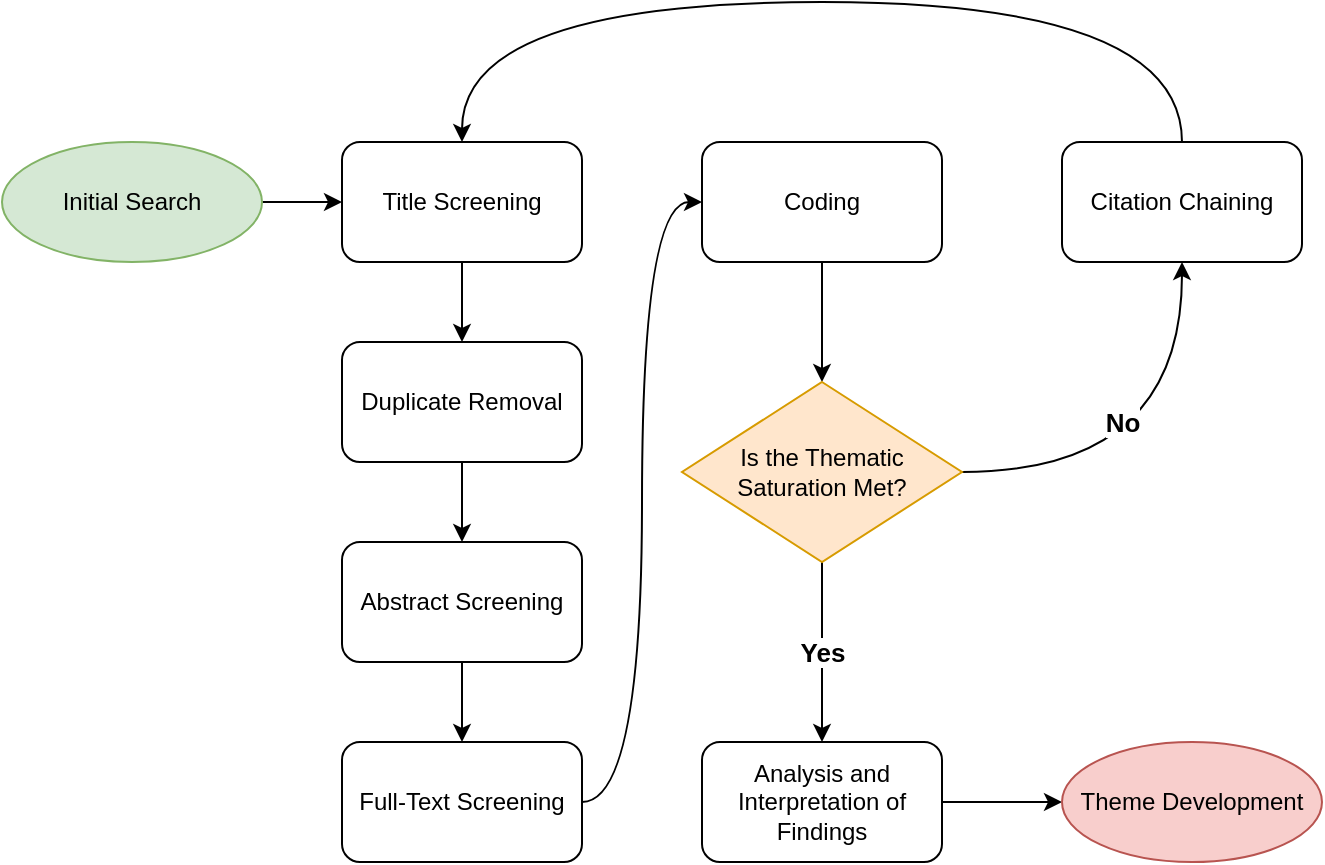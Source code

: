 <mxfile version="27.0.5">
  <diagram name="Page-1" id="muHeA2wIN7Br0-n2upKL">
    <mxGraphModel dx="1352" dy="1868" grid="1" gridSize="10" guides="1" tooltips="1" connect="1" arrows="1" fold="1" page="1" pageScale="1" pageWidth="850" pageHeight="1100" math="0" shadow="0">
      <root>
        <mxCell id="0" />
        <mxCell id="1" parent="0" />
        <mxCell id="XhsEv_M7SDo-VLpMQ4_O-64" style="edgeStyle=orthogonalEdgeStyle;rounded=0;orthogonalLoop=1;jettySize=auto;html=1;exitX=1;exitY=0.5;exitDx=0;exitDy=0;entryX=0;entryY=0.5;entryDx=0;entryDy=0;" edge="1" parent="1" source="XhsEv_M7SDo-VLpMQ4_O-75" target="XhsEv_M7SDo-VLpMQ4_O-55">
          <mxGeometry relative="1" as="geometry">
            <mxPoint x="160" y="-940" as="sourcePoint" />
          </mxGeometry>
        </mxCell>
        <mxCell id="XhsEv_M7SDo-VLpMQ4_O-65" style="edgeStyle=orthogonalEdgeStyle;rounded=0;orthogonalLoop=1;jettySize=auto;html=1;exitX=0.5;exitY=1;exitDx=0;exitDy=0;entryX=0.5;entryY=0;entryDx=0;entryDy=0;" edge="1" parent="1" source="XhsEv_M7SDo-VLpMQ4_O-55" target="XhsEv_M7SDo-VLpMQ4_O-56">
          <mxGeometry relative="1" as="geometry" />
        </mxCell>
        <mxCell id="XhsEv_M7SDo-VLpMQ4_O-55" value="Title Screening" style="rounded=1;whiteSpace=wrap;html=1;" vertex="1" parent="1">
          <mxGeometry x="200" y="-970" width="120" height="60" as="geometry" />
        </mxCell>
        <mxCell id="XhsEv_M7SDo-VLpMQ4_O-66" style="edgeStyle=orthogonalEdgeStyle;rounded=0;orthogonalLoop=1;jettySize=auto;html=1;exitX=0.5;exitY=1;exitDx=0;exitDy=0;entryX=0.5;entryY=0;entryDx=0;entryDy=0;" edge="1" parent="1" source="XhsEv_M7SDo-VLpMQ4_O-56" target="XhsEv_M7SDo-VLpMQ4_O-57">
          <mxGeometry relative="1" as="geometry" />
        </mxCell>
        <mxCell id="XhsEv_M7SDo-VLpMQ4_O-56" value="Duplicate Removal" style="rounded=1;whiteSpace=wrap;html=1;" vertex="1" parent="1">
          <mxGeometry x="200" y="-870" width="120" height="60" as="geometry" />
        </mxCell>
        <mxCell id="XhsEv_M7SDo-VLpMQ4_O-67" style="edgeStyle=orthogonalEdgeStyle;rounded=0;orthogonalLoop=1;jettySize=auto;html=1;exitX=0.5;exitY=1;exitDx=0;exitDy=0;entryX=0.5;entryY=0;entryDx=0;entryDy=0;" edge="1" parent="1" source="XhsEv_M7SDo-VLpMQ4_O-57" target="XhsEv_M7SDo-VLpMQ4_O-58">
          <mxGeometry relative="1" as="geometry" />
        </mxCell>
        <mxCell id="XhsEv_M7SDo-VLpMQ4_O-57" value="Abstract Screening" style="rounded=1;whiteSpace=wrap;html=1;" vertex="1" parent="1">
          <mxGeometry x="200" y="-770" width="120" height="60" as="geometry" />
        </mxCell>
        <mxCell id="XhsEv_M7SDo-VLpMQ4_O-72" style="edgeStyle=orthogonalEdgeStyle;rounded=0;orthogonalLoop=1;jettySize=auto;html=1;exitX=1;exitY=0.5;exitDx=0;exitDy=0;entryX=0;entryY=0.5;entryDx=0;entryDy=0;curved=1;" edge="1" parent="1" source="XhsEv_M7SDo-VLpMQ4_O-58" target="XhsEv_M7SDo-VLpMQ4_O-59">
          <mxGeometry relative="1" as="geometry" />
        </mxCell>
        <mxCell id="XhsEv_M7SDo-VLpMQ4_O-58" value="Full-Text Screening" style="rounded=1;whiteSpace=wrap;html=1;" vertex="1" parent="1">
          <mxGeometry x="200" y="-670" width="120" height="60" as="geometry" />
        </mxCell>
        <mxCell id="XhsEv_M7SDo-VLpMQ4_O-69" style="edgeStyle=orthogonalEdgeStyle;rounded=0;orthogonalLoop=1;jettySize=auto;html=1;exitX=0.5;exitY=1;exitDx=0;exitDy=0;entryX=0.5;entryY=0;entryDx=0;entryDy=0;" edge="1" parent="1" source="XhsEv_M7SDo-VLpMQ4_O-59" target="XhsEv_M7SDo-VLpMQ4_O-74">
          <mxGeometry relative="1" as="geometry">
            <mxPoint x="460" y="-870" as="targetPoint" />
          </mxGeometry>
        </mxCell>
        <mxCell id="XhsEv_M7SDo-VLpMQ4_O-59" value="Coding" style="rounded=1;whiteSpace=wrap;html=1;" vertex="1" parent="1">
          <mxGeometry x="380" y="-970" width="120" height="60" as="geometry" />
        </mxCell>
        <mxCell id="XhsEv_M7SDo-VLpMQ4_O-70" value="&lt;b&gt;&lt;font style=&quot;font-size: 13px;&quot;&gt;Yes&lt;/font&gt;&lt;/b&gt;" style="edgeStyle=orthogonalEdgeStyle;rounded=0;orthogonalLoop=1;jettySize=auto;html=1;exitX=0.5;exitY=1;exitDx=0;exitDy=0;" edge="1" parent="1" source="XhsEv_M7SDo-VLpMQ4_O-74" target="XhsEv_M7SDo-VLpMQ4_O-61">
          <mxGeometry relative="1" as="geometry">
            <mxPoint x="440" y="-790" as="sourcePoint" />
          </mxGeometry>
        </mxCell>
        <mxCell id="XhsEv_M7SDo-VLpMQ4_O-71" value="No" style="edgeStyle=orthogonalEdgeStyle;rounded=0;orthogonalLoop=1;jettySize=auto;html=1;exitX=1;exitY=0.5;exitDx=0;exitDy=0;entryX=0.5;entryY=1;entryDx=0;entryDy=0;curved=1;fontStyle=1;spacing=0;fontSize=13;" edge="1" parent="1" source="XhsEv_M7SDo-VLpMQ4_O-74" target="XhsEv_M7SDo-VLpMQ4_O-62">
          <mxGeometry x="-0.256" y="25" relative="1" as="geometry">
            <mxPoint x="500" y="-820" as="sourcePoint" />
            <mxPoint as="offset" />
          </mxGeometry>
        </mxCell>
        <mxCell id="XhsEv_M7SDo-VLpMQ4_O-73" style="edgeStyle=orthogonalEdgeStyle;rounded=0;orthogonalLoop=1;jettySize=auto;html=1;exitX=1;exitY=0.5;exitDx=0;exitDy=0;entryX=0;entryY=0.5;entryDx=0;entryDy=0;" edge="1" parent="1" source="XhsEv_M7SDo-VLpMQ4_O-61">
          <mxGeometry relative="1" as="geometry">
            <mxPoint x="560" y="-640" as="targetPoint" />
          </mxGeometry>
        </mxCell>
        <mxCell id="XhsEv_M7SDo-VLpMQ4_O-61" value="Analysis and Interpretation of Findings" style="rounded=1;whiteSpace=wrap;html=1;" vertex="1" parent="1">
          <mxGeometry x="380" y="-670" width="120" height="60" as="geometry" />
        </mxCell>
        <mxCell id="XhsEv_M7SDo-VLpMQ4_O-68" style="edgeStyle=orthogonalEdgeStyle;rounded=0;orthogonalLoop=1;jettySize=auto;html=1;exitX=0.5;exitY=0;exitDx=0;exitDy=0;entryX=0.5;entryY=0;entryDx=0;entryDy=0;curved=1;" edge="1" parent="1" source="XhsEv_M7SDo-VLpMQ4_O-62" target="XhsEv_M7SDo-VLpMQ4_O-55">
          <mxGeometry relative="1" as="geometry">
            <Array as="points">
              <mxPoint x="620" y="-1040" />
              <mxPoint x="260" y="-1040" />
            </Array>
          </mxGeometry>
        </mxCell>
        <mxCell id="XhsEv_M7SDo-VLpMQ4_O-62" value="Citation Chaining" style="rounded=1;whiteSpace=wrap;html=1;" vertex="1" parent="1">
          <mxGeometry x="560" y="-970" width="120" height="60" as="geometry" />
        </mxCell>
        <mxCell id="XhsEv_M7SDo-VLpMQ4_O-74" value="Is the Thematic &lt;br&gt;Saturation Met?" style="rhombus;verticalAlign=middle;labelBorderColor=none;labelBackgroundColor=none;textShadow=0;whiteSpace=wrap;html=1;fillColor=#ffe6cc;strokeColor=#d79b00;" vertex="1" parent="1">
          <mxGeometry x="370" y="-850" width="140" height="90" as="geometry" />
        </mxCell>
        <mxCell id="XhsEv_M7SDo-VLpMQ4_O-75" value="Initial Search" style="ellipse;whiteSpace=wrap;html=1;fillColor=#d5e8d4;strokeColor=#82b366;" vertex="1" parent="1">
          <mxGeometry x="30" y="-970" width="130" height="60" as="geometry" />
        </mxCell>
        <mxCell id="XhsEv_M7SDo-VLpMQ4_O-76" value="Theme Development" style="ellipse;whiteSpace=wrap;html=1;fillColor=#f8cecc;strokeColor=#b85450;" vertex="1" parent="1">
          <mxGeometry x="560" y="-670" width="130" height="60" as="geometry" />
        </mxCell>
      </root>
    </mxGraphModel>
  </diagram>
</mxfile>
